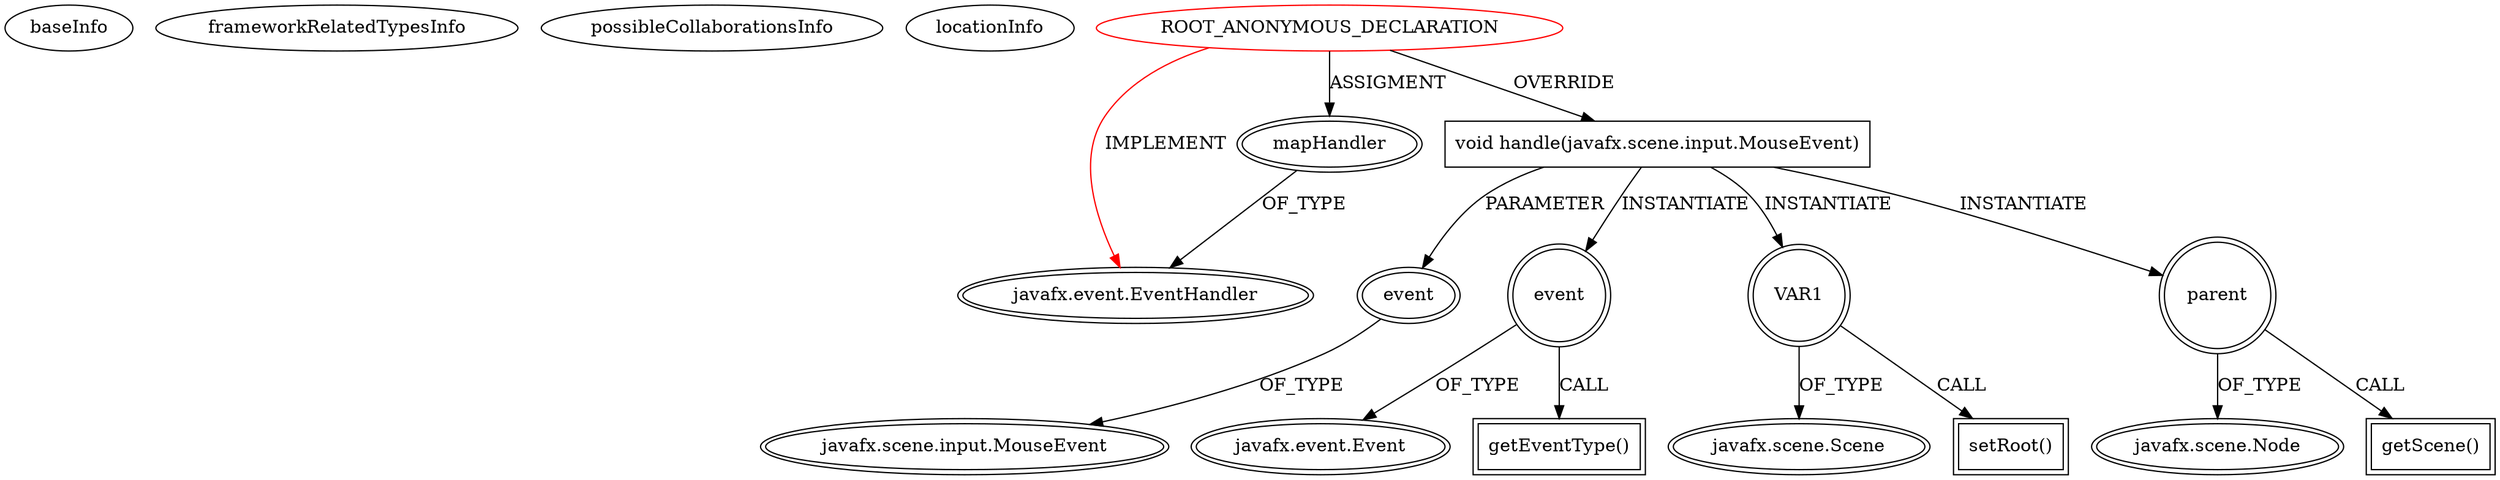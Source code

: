 digraph {
baseInfo[graphId=3163,category="extension_graph",isAnonymous=true,possibleRelation=false]
frameworkRelatedTypesInfo[0="javafx.event.EventHandler"]
possibleCollaborationsInfo[]
locationInfo[projectName="iloop-kiosk-KIOSK-Project",filePath="/iloop-kiosk-KIOSK-Project/KIOSK-Project-master/src/oit/iloop/kiosk/kiosk_toppage/TopPageFXMLController.java",contextSignature="TopPageFXMLController",graphId="3163"]
0[label="ROOT_ANONYMOUS_DECLARATION",vertexType="ROOT_ANONYMOUS_DECLARATION",isFrameworkType=false,color=red]
1[label="javafx.event.EventHandler",vertexType="FRAMEWORK_INTERFACE_TYPE",isFrameworkType=true,peripheries=2]
2[label="mapHandler",vertexType="OUTSIDE_VARIABLE_EXPRESION",isFrameworkType=true,peripheries=2]
4[label="void handle(javafx.scene.input.MouseEvent)",vertexType="OVERRIDING_METHOD_DECLARATION",isFrameworkType=false,shape=box]
5[label="event",vertexType="PARAMETER_DECLARATION",isFrameworkType=true,peripheries=2]
6[label="javafx.scene.input.MouseEvent",vertexType="FRAMEWORK_CLASS_TYPE",isFrameworkType=true,peripheries=2]
7[label="event",vertexType="VARIABLE_EXPRESION",isFrameworkType=true,peripheries=2,shape=circle]
9[label="javafx.event.Event",vertexType="FRAMEWORK_CLASS_TYPE",isFrameworkType=true,peripheries=2]
8[label="getEventType()",vertexType="INSIDE_CALL",isFrameworkType=true,peripheries=2,shape=box]
10[label="VAR1",vertexType="VARIABLE_EXPRESION",isFrameworkType=true,peripheries=2,shape=circle]
12[label="javafx.scene.Scene",vertexType="FRAMEWORK_CLASS_TYPE",isFrameworkType=true,peripheries=2]
11[label="setRoot()",vertexType="INSIDE_CALL",isFrameworkType=true,peripheries=2,shape=box]
13[label="parent",vertexType="VARIABLE_EXPRESION",isFrameworkType=true,peripheries=2,shape=circle]
15[label="javafx.scene.Node",vertexType="FRAMEWORK_CLASS_TYPE",isFrameworkType=true,peripheries=2]
14[label="getScene()",vertexType="INSIDE_CALL",isFrameworkType=true,peripheries=2,shape=box]
0->1[label="IMPLEMENT",color=red]
0->2[label="ASSIGMENT"]
2->1[label="OF_TYPE"]
0->4[label="OVERRIDE"]
5->6[label="OF_TYPE"]
4->5[label="PARAMETER"]
4->7[label="INSTANTIATE"]
7->9[label="OF_TYPE"]
7->8[label="CALL"]
4->10[label="INSTANTIATE"]
10->12[label="OF_TYPE"]
10->11[label="CALL"]
4->13[label="INSTANTIATE"]
13->15[label="OF_TYPE"]
13->14[label="CALL"]
}
